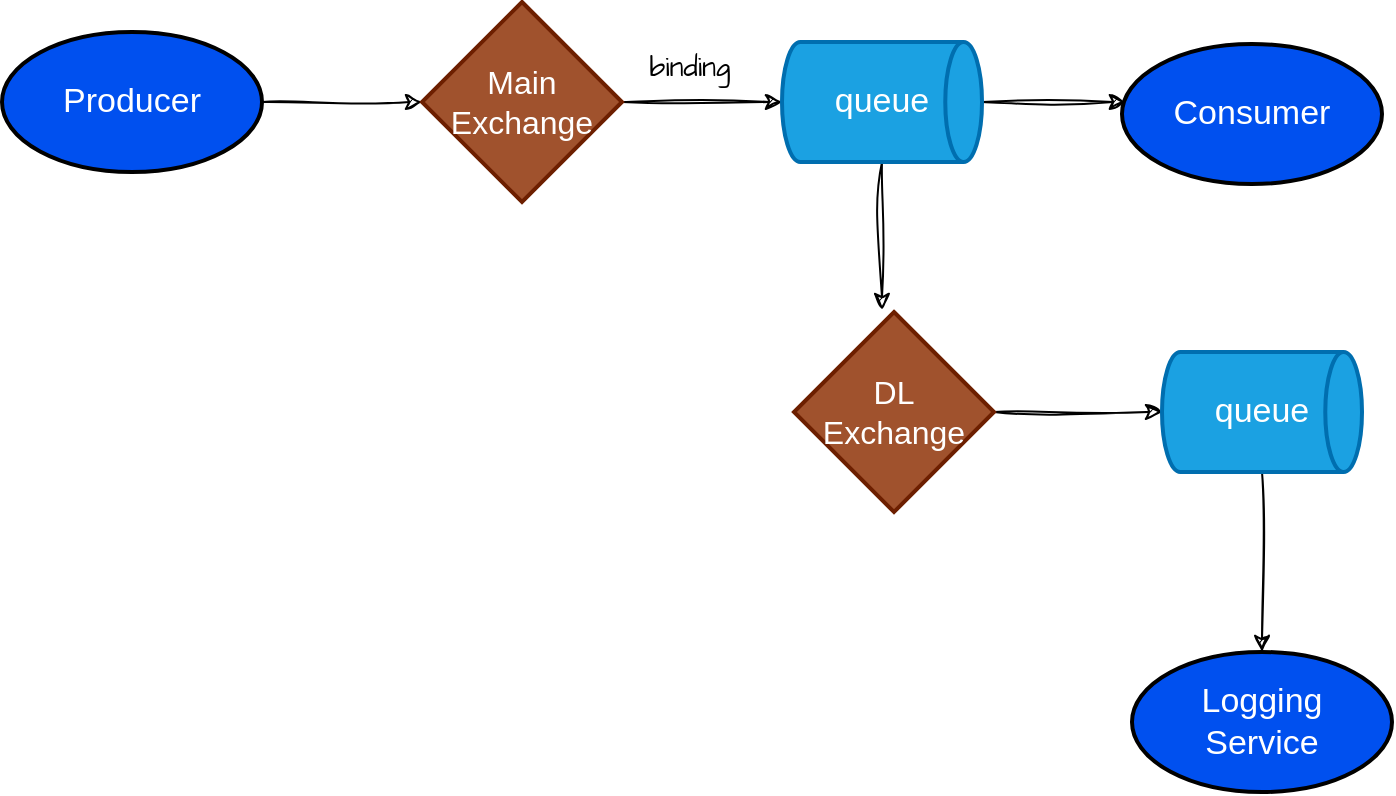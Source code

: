 <mxfile version="21.6.8" type="github">
  <diagram name="Page-1" id="B905wqaFI03MKwrz9kte">
    <mxGraphModel dx="1194" dy="-462" grid="1" gridSize="10" guides="1" tooltips="1" connect="1" arrows="1" fold="1" page="1" pageScale="1" pageWidth="827" pageHeight="1169" math="0" shadow="0">
      <root>
        <mxCell id="0" />
        <mxCell id="1" parent="0" />
        <mxCell id="gdqpcWl4T6Iy2QmBRYo1-1" style="edgeStyle=orthogonalEdgeStyle;rounded=0;sketch=1;hachureGap=4;jiggle=2;curveFitting=1;orthogonalLoop=1;jettySize=auto;html=1;exitX=1;exitY=0.5;exitDx=0;exitDy=0;exitPerimeter=0;entryX=0;entryY=0.5;entryDx=0;entryDy=0;entryPerimeter=0;fontFamily=Architects Daughter;fontSource=https%3A%2F%2Ffonts.googleapis.com%2Fcss%3Ffamily%3DArchitects%2BDaughter;fontSize=16;" edge="1" parent="1" source="gdqpcWl4T6Iy2QmBRYo1-2" target="gdqpcWl4T6Iy2QmBRYo1-7">
          <mxGeometry relative="1" as="geometry" />
        </mxCell>
        <mxCell id="gdqpcWl4T6Iy2QmBRYo1-2" value="Producer" style="strokeWidth=2;html=1;shape=mxgraph.flowchart.start_1;whiteSpace=wrap;fillColor=#0050ef;strokeColor=default;fontColor=#ffffff;fontSize=17;rounded=0;" vertex="1" parent="1">
          <mxGeometry x="40" y="1220" width="130" height="70" as="geometry" />
        </mxCell>
        <mxCell id="gdqpcWl4T6Iy2QmBRYo1-3" value="Consumer" style="strokeWidth=2;html=1;shape=mxgraph.flowchart.start_1;whiteSpace=wrap;fillColor=#0050ef;strokeColor=default;fontColor=#ffffff;fontSize=17;rounded=0;" vertex="1" parent="1">
          <mxGeometry x="600" y="1226" width="130" height="70" as="geometry" />
        </mxCell>
        <mxCell id="gdqpcWl4T6Iy2QmBRYo1-4" value="Logging&lt;br&gt;Service" style="strokeWidth=2;html=1;shape=mxgraph.flowchart.start_1;whiteSpace=wrap;fillColor=#0050ef;strokeColor=default;fontColor=#ffffff;fontSize=17;rounded=0;" vertex="1" parent="1">
          <mxGeometry x="605" y="1530" width="130" height="70" as="geometry" />
        </mxCell>
        <mxCell id="gdqpcWl4T6Iy2QmBRYo1-5" style="edgeStyle=orthogonalEdgeStyle;rounded=0;sketch=1;hachureGap=4;jiggle=2;curveFitting=1;orthogonalLoop=1;jettySize=auto;html=1;exitX=1;exitY=0.5;exitDx=0;exitDy=0;exitPerimeter=0;fontFamily=Architects Daughter;fontSource=https%3A%2F%2Ffonts.googleapis.com%2Fcss%3Ffamily%3DArchitects%2BDaughter;fontSize=16;" edge="1" parent="1" source="gdqpcWl4T6Iy2QmBRYo1-7" target="gdqpcWl4T6Iy2QmBRYo1-11">
          <mxGeometry relative="1" as="geometry" />
        </mxCell>
        <mxCell id="gdqpcWl4T6Iy2QmBRYo1-7" value="Main&lt;br&gt;Exchange" style="strokeWidth=2;html=1;shape=mxgraph.flowchart.decision;whiteSpace=wrap;fillColor=#a0522d;strokeColor=#6D1F00;fontColor=#ffffff;fontSize=16;rounded=0;" vertex="1" parent="1">
          <mxGeometry x="250" y="1205" width="100" height="100" as="geometry" />
        </mxCell>
        <mxCell id="gdqpcWl4T6Iy2QmBRYo1-8" style="edgeStyle=orthogonalEdgeStyle;rounded=0;sketch=1;hachureGap=4;jiggle=2;curveFitting=1;orthogonalLoop=1;jettySize=auto;html=1;exitX=1;exitY=0.5;exitDx=0;exitDy=0;exitPerimeter=0;fontFamily=Architects Daughter;fontSource=https%3A%2F%2Ffonts.googleapis.com%2Fcss%3Ffamily%3DArchitects%2BDaughter;fontSize=16;" edge="1" parent="1" source="gdqpcWl4T6Iy2QmBRYo1-9" target="gdqpcWl4T6Iy2QmBRYo1-13">
          <mxGeometry relative="1" as="geometry" />
        </mxCell>
        <mxCell id="gdqpcWl4T6Iy2QmBRYo1-9" value="DL&lt;br&gt;Exchange" style="strokeWidth=2;html=1;shape=mxgraph.flowchart.decision;whiteSpace=wrap;fillColor=#a0522d;strokeColor=#6D1F00;fontColor=#ffffff;fontSize=16;rounded=0;" vertex="1" parent="1">
          <mxGeometry x="436" y="1360" width="100" height="100" as="geometry" />
        </mxCell>
        <mxCell id="gdqpcWl4T6Iy2QmBRYo1-10" style="edgeStyle=orthogonalEdgeStyle;rounded=0;sketch=1;hachureGap=4;jiggle=2;curveFitting=1;orthogonalLoop=1;jettySize=auto;html=1;exitX=1;exitY=0.5;exitDx=0;exitDy=0;exitPerimeter=0;entryX=0.015;entryY=0.414;entryDx=0;entryDy=0;entryPerimeter=0;fontFamily=Architects Daughter;fontSource=https%3A%2F%2Ffonts.googleapis.com%2Fcss%3Ffamily%3DArchitects%2BDaughter;fontSize=16;" edge="1" parent="1" source="gdqpcWl4T6Iy2QmBRYo1-11" target="gdqpcWl4T6Iy2QmBRYo1-3">
          <mxGeometry relative="1" as="geometry" />
        </mxCell>
        <mxCell id="gdqpcWl4T6Iy2QmBRYo1-14" style="edgeStyle=orthogonalEdgeStyle;rounded=0;sketch=1;hachureGap=4;jiggle=2;curveFitting=1;orthogonalLoop=1;jettySize=auto;html=1;exitX=0.5;exitY=1;exitDx=0;exitDy=0;exitPerimeter=0;entryX=0.44;entryY=-0.01;entryDx=0;entryDy=0;entryPerimeter=0;fontFamily=Architects Daughter;fontSource=https%3A%2F%2Ffonts.googleapis.com%2Fcss%3Ffamily%3DArchitects%2BDaughter;fontSize=16;" edge="1" parent="1" source="gdqpcWl4T6Iy2QmBRYo1-11" target="gdqpcWl4T6Iy2QmBRYo1-9">
          <mxGeometry relative="1" as="geometry" />
        </mxCell>
        <mxCell id="gdqpcWl4T6Iy2QmBRYo1-11" value="queue" style="strokeWidth=2;html=1;shape=mxgraph.flowchart.direct_data;whiteSpace=wrap;fillColor=#1ba1e2;fontColor=#ffffff;strokeColor=#006EAF;fontSize=17;rounded=0;" vertex="1" parent="1">
          <mxGeometry x="430" y="1225" width="100" height="60" as="geometry" />
        </mxCell>
        <mxCell id="gdqpcWl4T6Iy2QmBRYo1-15" style="edgeStyle=orthogonalEdgeStyle;rounded=0;sketch=1;hachureGap=4;jiggle=2;curveFitting=1;orthogonalLoop=1;jettySize=auto;html=1;exitX=0.5;exitY=1;exitDx=0;exitDy=0;exitPerimeter=0;fontFamily=Architects Daughter;fontSource=https%3A%2F%2Ffonts.googleapis.com%2Fcss%3Ffamily%3DArchitects%2BDaughter;fontSize=16;" edge="1" parent="1" source="gdqpcWl4T6Iy2QmBRYo1-13" target="gdqpcWl4T6Iy2QmBRYo1-4">
          <mxGeometry relative="1" as="geometry" />
        </mxCell>
        <mxCell id="gdqpcWl4T6Iy2QmBRYo1-13" value="queue" style="strokeWidth=2;html=1;shape=mxgraph.flowchart.direct_data;whiteSpace=wrap;fillColor=#1ba1e2;fontColor=#ffffff;strokeColor=#006EAF;fontSize=17;rounded=0;" vertex="1" parent="1">
          <mxGeometry x="620" y="1380" width="100" height="60" as="geometry" />
        </mxCell>
        <mxCell id="gdqpcWl4T6Iy2QmBRYo1-17" value="&lt;font style=&quot;font-size: 14px;&quot;&gt;binding&lt;/font&gt;" style="text;html=1;strokeColor=none;fillColor=none;align=center;verticalAlign=middle;whiteSpace=wrap;rounded=0;fontSize=20;fontFamily=Architects Daughter;" vertex="1" parent="1">
          <mxGeometry x="354" y="1220" width="60" height="30" as="geometry" />
        </mxCell>
      </root>
    </mxGraphModel>
  </diagram>
</mxfile>

